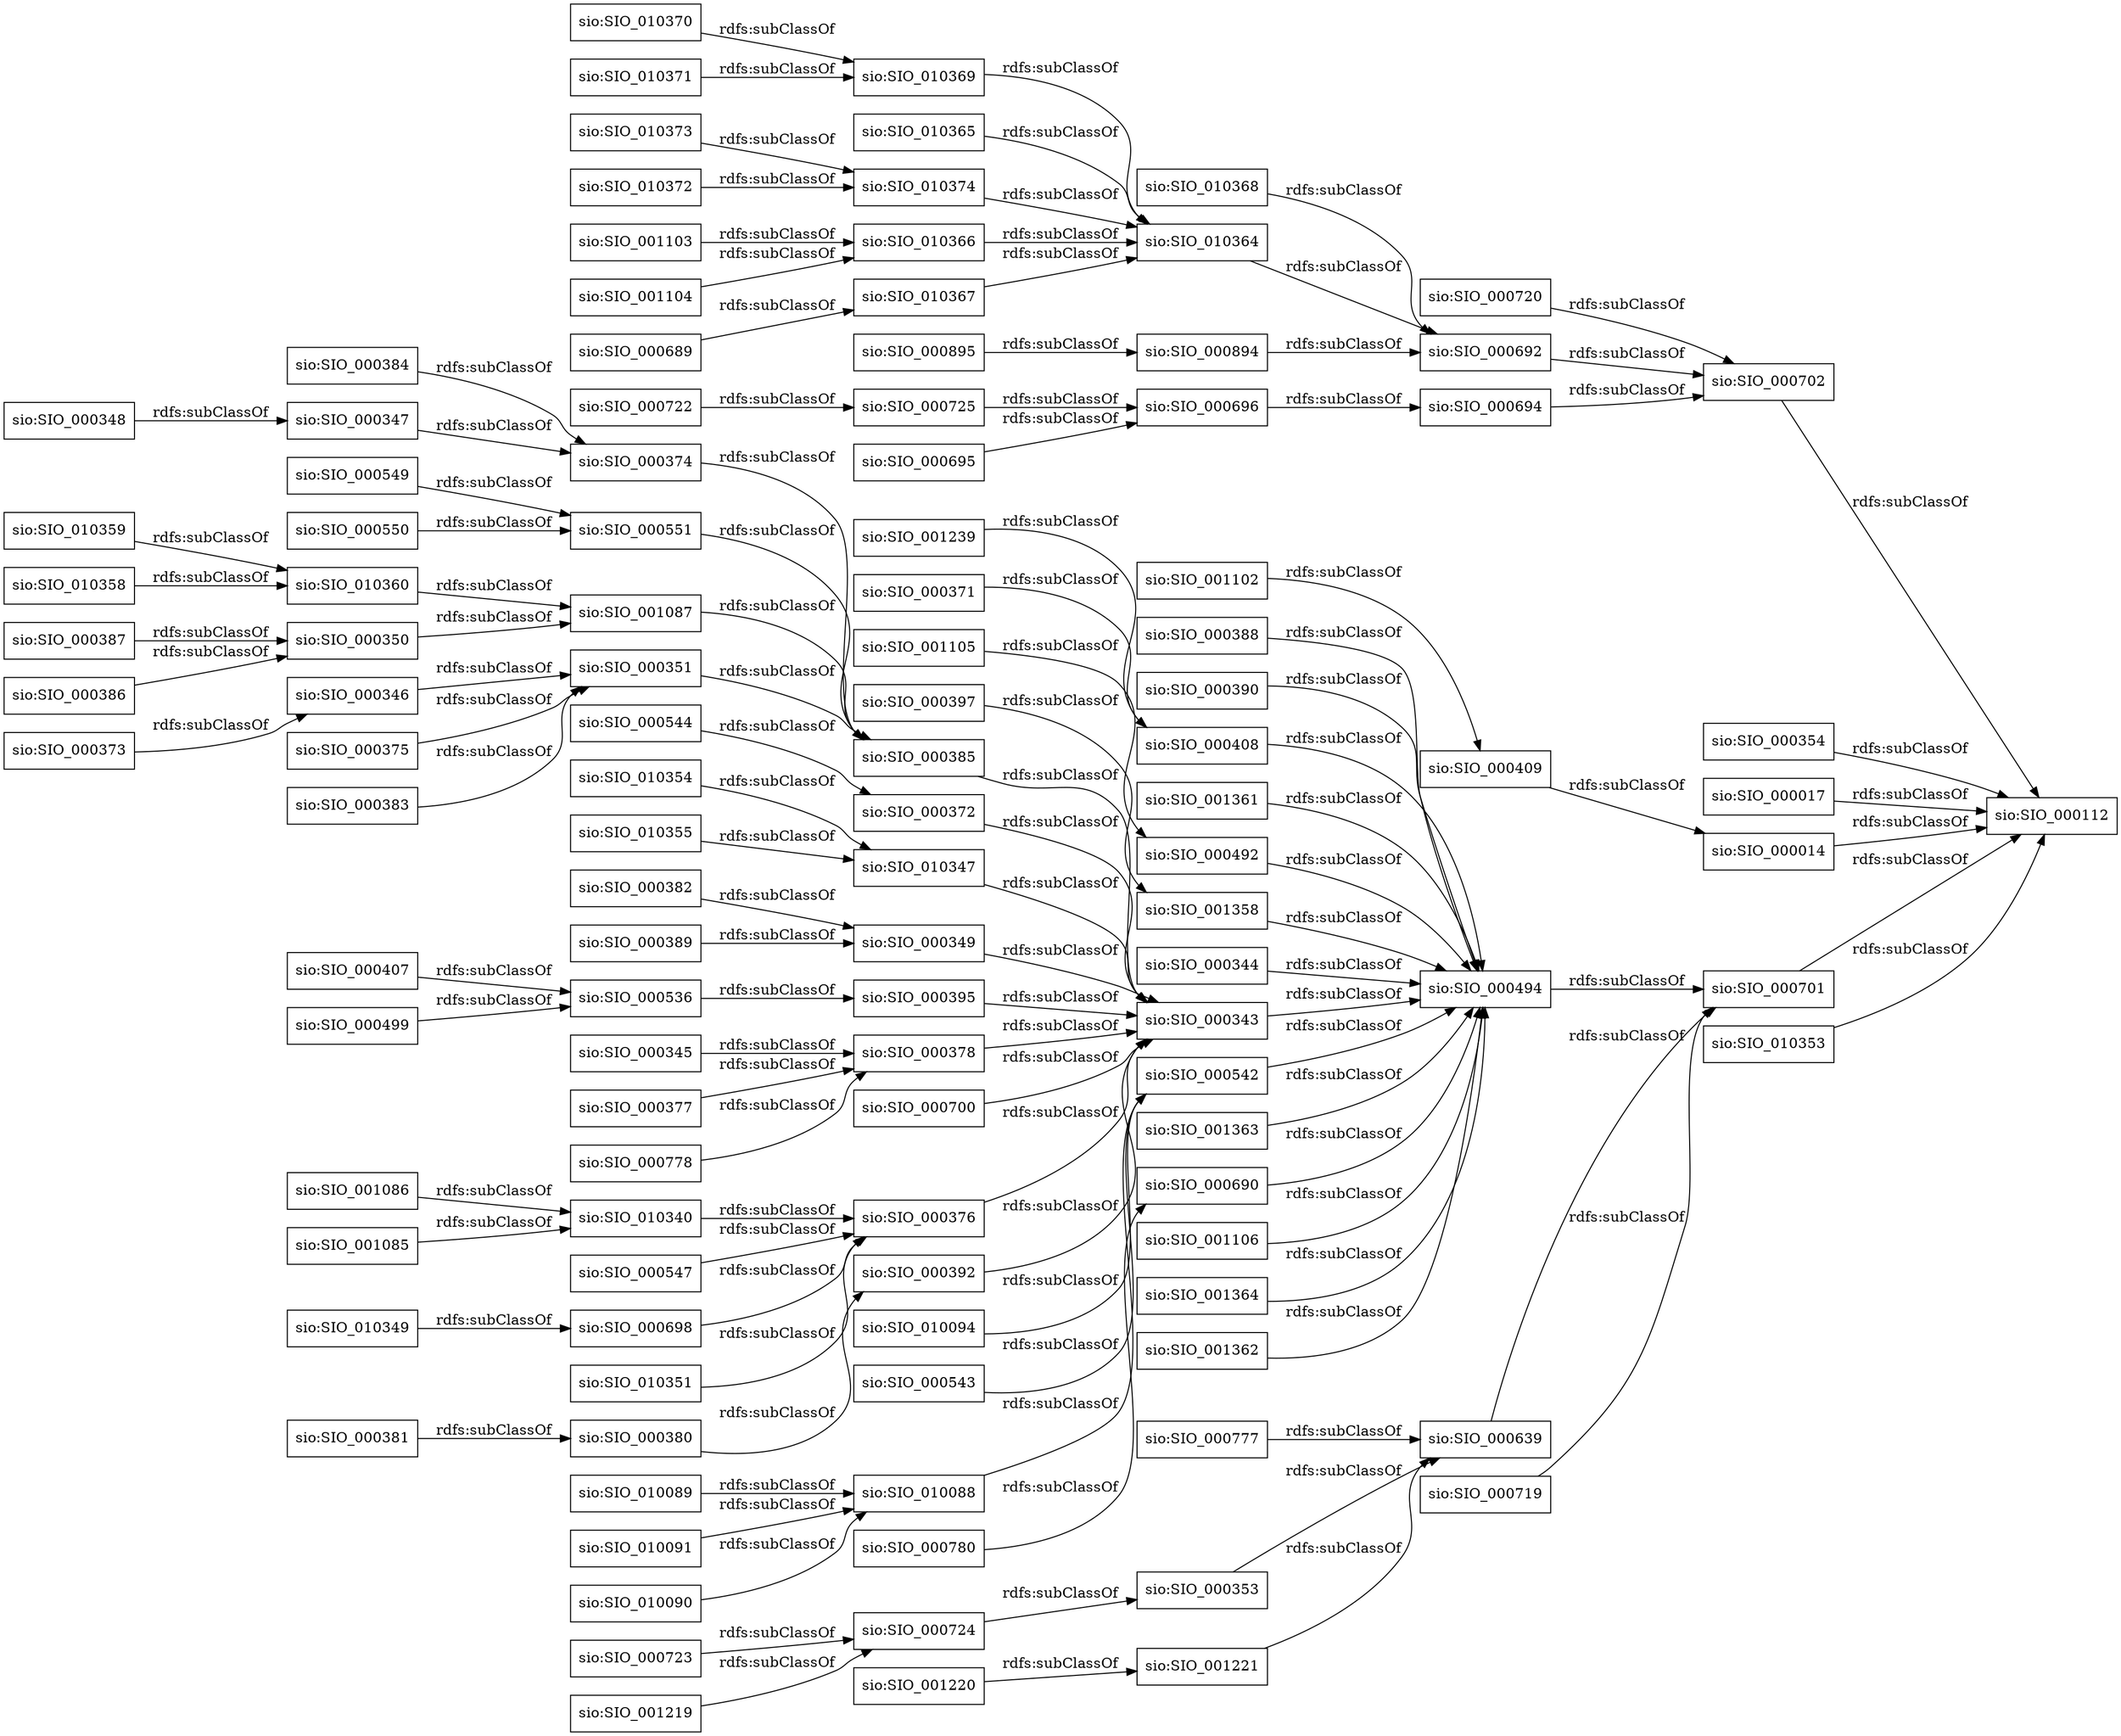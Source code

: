 digraph ar2dtool_diagram { 
rankdir=LR;
size="1000"
node [shape = rectangle, color="black"]; "sio:SIO_000386" "sio:SIO_000381" "sio:SIO_000371" "sio:SIO_000544" "sio:SIO_000375" "sio:SIO_000354" "sio:SIO_001085" "sio:SIO_000777" "sio:SIO_000692" "sio:SIO_000499" "sio:SIO_000389" "sio:SIO_000407" "sio:SIO_000378" "sio:SIO_010374" "sio:SIO_000722" "sio:SIO_010366" "sio:SIO_000494" "sio:SIO_000384" "sio:SIO_000397" "sio:SIO_010355" "sio:SIO_001363" "sio:SIO_000542" "sio:SIO_000382" "sio:SIO_000373" "sio:SIO_000017" "sio:SIO_001221" "sio:SIO_010359" "sio:SIO_001106" "sio:SIO_001086" "sio:SIO_000347" "sio:SIO_010360" "sio:SIO_000701" "sio:SIO_001364" "sio:SIO_000698" "sio:SIO_010372" "sio:SIO_001362" "sio:SIO_001104" "sio:SIO_000372" "sio:SIO_010367" "sio:SIO_010349" "sio:SIO_000112" "sio:SIO_000380" "sio:SIO_010090" "sio:SIO_000353" "sio:SIO_010347" "sio:SIO_010089" "sio:SIO_000345" "sio:SIO_000719" "sio:SIO_010371" "sio:SIO_000388" "sio:SIO_000895" "sio:SIO_000702" "sio:SIO_000696" "sio:SIO_000390" "sio:SIO_000377" "sio:SIO_000349" "sio:SIO_010365" "sio:SIO_001105" "sio:SIO_000700" "sio:SIO_010354" "sio:SIO_000780" "sio:SIO_000689" "sio:SIO_000536" "sio:SIO_001220" "sio:SIO_010369" "sio:SIO_010091" "sio:SIO_000690" "sio:SIO_000387" "sio:SIO_000351" "sio:SIO_000695" "sio:SIO_010358" "sio:SIO_000376" "sio:SIO_000395" "sio:SIO_000346" "sio:SIO_000014" "sio:SIO_000639" "sio:SIO_010364" "sio:SIO_000725" "sio:SIO_001219" "sio:SIO_000778" "sio:SIO_010340" "sio:SIO_000550" "sio:SIO_010353" "sio:SIO_001361" "sio:SIO_001103" "sio:SIO_000408" "sio:SIO_000350" "sio:SIO_000492" "sio:SIO_000723" "sio:SIO_000385" "sio:SIO_010094" "sio:SIO_000549" "sio:SIO_000543" "sio:SIO_000374" "sio:SIO_000383" "sio:SIO_010088" "sio:SIO_000344" "sio:SIO_010370" "sio:SIO_001358" "sio:SIO_000894" "sio:SIO_001102" "sio:SIO_000343" "sio:SIO_010351" "sio:SIO_001087" "sio:SIO_000348" "sio:SIO_000720" "sio:SIO_000694" "sio:SIO_000551" "sio:SIO_001239" "sio:SIO_010373" "sio:SIO_000409" "sio:SIO_000392" "sio:SIO_000724" "sio:SIO_010368" "sio:SIO_000547" ; /*classes style*/
	"sio:SIO_000690" -> "sio:SIO_000494" [ label = "rdfs:subClassOf" ];
	"sio:SIO_000719" -> "sio:SIO_000701" [ label = "rdfs:subClassOf" ];
	"sio:SIO_000383" -> "sio:SIO_000351" [ label = "rdfs:subClassOf" ];
	"sio:SIO_000700" -> "sio:SIO_000343" [ label = "rdfs:subClassOf" ];
	"sio:SIO_000895" -> "sio:SIO_000894" [ label = "rdfs:subClassOf" ];
	"sio:SIO_001102" -> "sio:SIO_000409" [ label = "rdfs:subClassOf" ];
	"sio:SIO_000547" -> "sio:SIO_000376" [ label = "rdfs:subClassOf" ];
	"sio:SIO_001363" -> "sio:SIO_000494" [ label = "rdfs:subClassOf" ];
	"sio:SIO_010370" -> "sio:SIO_010369" [ label = "rdfs:subClassOf" ];
	"sio:SIO_000390" -> "sio:SIO_000494" [ label = "rdfs:subClassOf" ];
	"sio:SIO_010355" -> "sio:SIO_010347" [ label = "rdfs:subClassOf" ];
	"sio:SIO_010091" -> "sio:SIO_010088" [ label = "rdfs:subClassOf" ];
	"sio:SIO_000695" -> "sio:SIO_000696" [ label = "rdfs:subClassOf" ];
	"sio:SIO_000014" -> "sio:SIO_000112" [ label = "rdfs:subClassOf" ];
	"sio:SIO_000375" -> "sio:SIO_000351" [ label = "rdfs:subClassOf" ];
	"sio:SIO_000720" -> "sio:SIO_000702" [ label = "rdfs:subClassOf" ];
	"sio:SIO_000639" -> "sio:SIO_000701" [ label = "rdfs:subClassOf" ];
	"sio:SIO_010368" -> "sio:SIO_000692" [ label = "rdfs:subClassOf" ];
	"sio:SIO_000347" -> "sio:SIO_000374" [ label = "rdfs:subClassOf" ];
	"sio:SIO_000388" -> "sio:SIO_000494" [ label = "rdfs:subClassOf" ];
	"sio:SIO_010089" -> "sio:SIO_010088" [ label = "rdfs:subClassOf" ];
	"sio:SIO_000382" -> "sio:SIO_000349" [ label = "rdfs:subClassOf" ];
	"sio:SIO_000354" -> "sio:SIO_000112" [ label = "rdfs:subClassOf" ];
	"sio:SIO_010347" -> "sio:SIO_000343" [ label = "rdfs:subClassOf" ];
	"sio:SIO_000894" -> "sio:SIO_000692" [ label = "rdfs:subClassOf" ];
	"sio:SIO_000395" -> "sio:SIO_000343" [ label = "rdfs:subClassOf" ];
	"sio:SIO_000725" -> "sio:SIO_000696" [ label = "rdfs:subClassOf" ];
	"sio:SIO_001362" -> "sio:SIO_000494" [ label = "rdfs:subClassOf" ];
	"sio:SIO_001221" -> "sio:SIO_000639" [ label = "rdfs:subClassOf" ];
	"sio:SIO_010354" -> "sio:SIO_010347" [ label = "rdfs:subClassOf" ];
	"sio:SIO_010090" -> "sio:SIO_010088" [ label = "rdfs:subClassOf" ];
	"sio:SIO_000694" -> "sio:SIO_000702" [ label = "rdfs:subClassOf" ];
	"sio:SIO_000374" -> "sio:SIO_000385" [ label = "rdfs:subClassOf" ];
	"sio:SIO_000346" -> "sio:SIO_000351" [ label = "rdfs:subClassOf" ];
	"sio:SIO_010367" -> "sio:SIO_010364" [ label = "rdfs:subClassOf" ];
	"sio:SIO_000387" -> "sio:SIO_000350" [ label = "rdfs:subClassOf" ];
	"sio:SIO_001219" -> "sio:SIO_000724" [ label = "rdfs:subClassOf" ];
	"sio:SIO_010088" -> "sio:SIO_000542" [ label = "rdfs:subClassOf" ];
	"sio:SIO_001106" -> "sio:SIO_000494" [ label = "rdfs:subClassOf" ];
	"sio:SIO_000494" -> "sio:SIO_000701" [ label = "rdfs:subClassOf" ];
	"sio:SIO_000381" -> "sio:SIO_000380" [ label = "rdfs:subClassOf" ];
	"sio:SIO_010374" -> "sio:SIO_010364" [ label = "rdfs:subClassOf" ];
	"sio:SIO_000353" -> "sio:SIO_000639" [ label = "rdfs:subClassOf" ];
	"sio:SIO_010359" -> "sio:SIO_010360" [ label = "rdfs:subClassOf" ];
	"sio:SIO_000780" -> "sio:SIO_000690" [ label = "rdfs:subClassOf" ];
	"sio:SIO_001239" -> "sio:SIO_000408" [ label = "rdfs:subClassOf" ];
	"sio:SIO_000724" -> "sio:SIO_000353" [ label = "rdfs:subClassOf" ];
	"sio:SIO_001361" -> "sio:SIO_000494" [ label = "rdfs:subClassOf" ];
	"sio:SIO_010340" -> "sio:SIO_000376" [ label = "rdfs:subClassOf" ];
	"sio:SIO_001220" -> "sio:SIO_001221" [ label = "rdfs:subClassOf" ];
	"sio:SIO_000778" -> "sio:SIO_000378" [ label = "rdfs:subClassOf" ];
	"sio:SIO_010353" -> "sio:SIO_000112" [ label = "rdfs:subClassOf" ];
	"sio:SIO_010366" -> "sio:SIO_010364" [ label = "rdfs:subClassOf" ];
	"sio:SIO_000373" -> "sio:SIO_000346" [ label = "rdfs:subClassOf" ];
	"sio:SIO_000499" -> "sio:SIO_000536" [ label = "rdfs:subClassOf" ];
	"sio:SIO_000345" -> "sio:SIO_000378" [ label = "rdfs:subClassOf" ];
	"sio:SIO_000386" -> "sio:SIO_000350" [ label = "rdfs:subClassOf" ];
	"sio:SIO_001105" -> "sio:SIO_000492" [ label = "rdfs:subClassOf" ];
	"sio:SIO_010360" -> "sio:SIO_001087" [ label = "rdfs:subClassOf" ];
	"sio:SIO_000380" -> "sio:SIO_000392" [ label = "rdfs:subClassOf" ];
	"sio:SIO_000409" -> "sio:SIO_000014" [ label = "rdfs:subClassOf" ];
	"sio:SIO_010373" -> "sio:SIO_010374" [ label = "rdfs:subClassOf" ];
	"sio:SIO_001087" -> "sio:SIO_000385" [ label = "rdfs:subClassOf" ];
	"sio:SIO_010358" -> "sio:SIO_010360" [ label = "rdfs:subClassOf" ];
	"sio:SIO_010094" -> "sio:SIO_000542" [ label = "rdfs:subClassOf" ];
	"sio:SIO_000698" -> "sio:SIO_000376" [ label = "rdfs:subClassOf" ];
	"sio:SIO_000544" -> "sio:SIO_000372" [ label = "rdfs:subClassOf" ];
	"sio:SIO_000723" -> "sio:SIO_000724" [ label = "rdfs:subClassOf" ];
	"sio:SIO_000017" -> "sio:SIO_000112" [ label = "rdfs:subClassOf" ];
	"sio:SIO_000378" -> "sio:SIO_000343" [ label = "rdfs:subClassOf" ];
	"sio:SIO_000777" -> "sio:SIO_000639" [ label = "rdfs:subClassOf" ];
	"sio:SIO_000692" -> "sio:SIO_000702" [ label = "rdfs:subClassOf" ];
	"sio:SIO_001358" -> "sio:SIO_000494" [ label = "rdfs:subClassOf" ];
	"sio:SIO_000372" -> "sio:SIO_000343" [ label = "rdfs:subClassOf" ];
	"sio:SIO_010365" -> "sio:SIO_010364" [ label = "rdfs:subClassOf" ];
	"sio:SIO_000344" -> "sio:SIO_000494" [ label = "rdfs:subClassOf" ];
	"sio:SIO_000551" -> "sio:SIO_000385" [ label = "rdfs:subClassOf" ];
	"sio:SIO_000385" -> "sio:SIO_000343" [ label = "rdfs:subClassOf" ];
	"sio:SIO_000702" -> "sio:SIO_000112" [ label = "rdfs:subClassOf" ];
	"sio:SIO_001104" -> "sio:SIO_010366" [ label = "rdfs:subClassOf" ];
	"sio:SIO_000536" -> "sio:SIO_000395" [ label = "rdfs:subClassOf" ];
	"sio:SIO_000549" -> "sio:SIO_000551" [ label = "rdfs:subClassOf" ];
	"sio:SIO_000492" -> "sio:SIO_000494" [ label = "rdfs:subClassOf" ];
	"sio:SIO_010372" -> "sio:SIO_010374" [ label = "rdfs:subClassOf" ];
	"sio:SIO_000408" -> "sio:SIO_000494" [ label = "rdfs:subClassOf" ];
	"sio:SIO_000351" -> "sio:SIO_000385" [ label = "rdfs:subClassOf" ];
	"sio:SIO_000392" -> "sio:SIO_000343" [ label = "rdfs:subClassOf" ];
	"sio:SIO_001086" -> "sio:SIO_010340" [ label = "rdfs:subClassOf" ];
	"sio:SIO_000543" -> "sio:SIO_000542" [ label = "rdfs:subClassOf" ];
	"sio:SIO_000722" -> "sio:SIO_000725" [ label = "rdfs:subClassOf" ];
	"sio:SIO_000377" -> "sio:SIO_000378" [ label = "rdfs:subClassOf" ];
	"sio:SIO_000349" -> "sio:SIO_000343" [ label = "rdfs:subClassOf" ];
	"sio:SIO_010351" -> "sio:SIO_000376" [ label = "rdfs:subClassOf" ];
	"sio:SIO_000371" -> "sio:SIO_000408" [ label = "rdfs:subClassOf" ];
	"sio:SIO_010364" -> "sio:SIO_000692" [ label = "rdfs:subClassOf" ];
	"sio:SIO_000343" -> "sio:SIO_000494" [ label = "rdfs:subClassOf" ];
	"sio:SIO_000550" -> "sio:SIO_000551" [ label = "rdfs:subClassOf" ];
	"sio:SIO_000384" -> "sio:SIO_000374" [ label = "rdfs:subClassOf" ];
	"sio:SIO_000701" -> "sio:SIO_000112" [ label = "rdfs:subClassOf" ];
	"sio:SIO_010349" -> "sio:SIO_000698" [ label = "rdfs:subClassOf" ];
	"sio:SIO_000689" -> "sio:SIO_010367" [ label = "rdfs:subClassOf" ];
	"sio:SIO_001103" -> "sio:SIO_010366" [ label = "rdfs:subClassOf" ];
	"sio:SIO_000397" -> "sio:SIO_001358" [ label = "rdfs:subClassOf" ];
	"sio:SIO_001364" -> "sio:SIO_000494" [ label = "rdfs:subClassOf" ];
	"sio:SIO_010371" -> "sio:SIO_010369" [ label = "rdfs:subClassOf" ];
	"sio:SIO_000407" -> "sio:SIO_000536" [ label = "rdfs:subClassOf" ];
	"sio:SIO_000350" -> "sio:SIO_001087" [ label = "rdfs:subClassOf" ];
	"sio:SIO_001085" -> "sio:SIO_010340" [ label = "rdfs:subClassOf" ];
	"sio:SIO_000696" -> "sio:SIO_000694" [ label = "rdfs:subClassOf" ];
	"sio:SIO_000542" -> "sio:SIO_000494" [ label = "rdfs:subClassOf" ];
	"sio:SIO_000376" -> "sio:SIO_000343" [ label = "rdfs:subClassOf" ];
	"sio:SIO_010369" -> "sio:SIO_010364" [ label = "rdfs:subClassOf" ];
	"sio:SIO_000348" -> "sio:SIO_000347" [ label = "rdfs:subClassOf" ];
	"sio:SIO_000389" -> "sio:SIO_000349" [ label = "rdfs:subClassOf" ];

}
